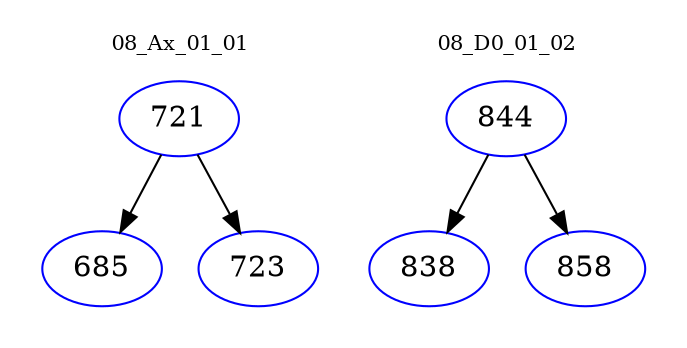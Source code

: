 digraph{
subgraph cluster_0 {
color = white
label = "08_Ax_01_01";
fontsize=10;
T0_721 [label="721", color="blue"]
T0_721 -> T0_685 [color="black"]
T0_685 [label="685", color="blue"]
T0_721 -> T0_723 [color="black"]
T0_723 [label="723", color="blue"]
}
subgraph cluster_1 {
color = white
label = "08_D0_01_02";
fontsize=10;
T1_844 [label="844", color="blue"]
T1_844 -> T1_838 [color="black"]
T1_838 [label="838", color="blue"]
T1_844 -> T1_858 [color="black"]
T1_858 [label="858", color="blue"]
}
}
